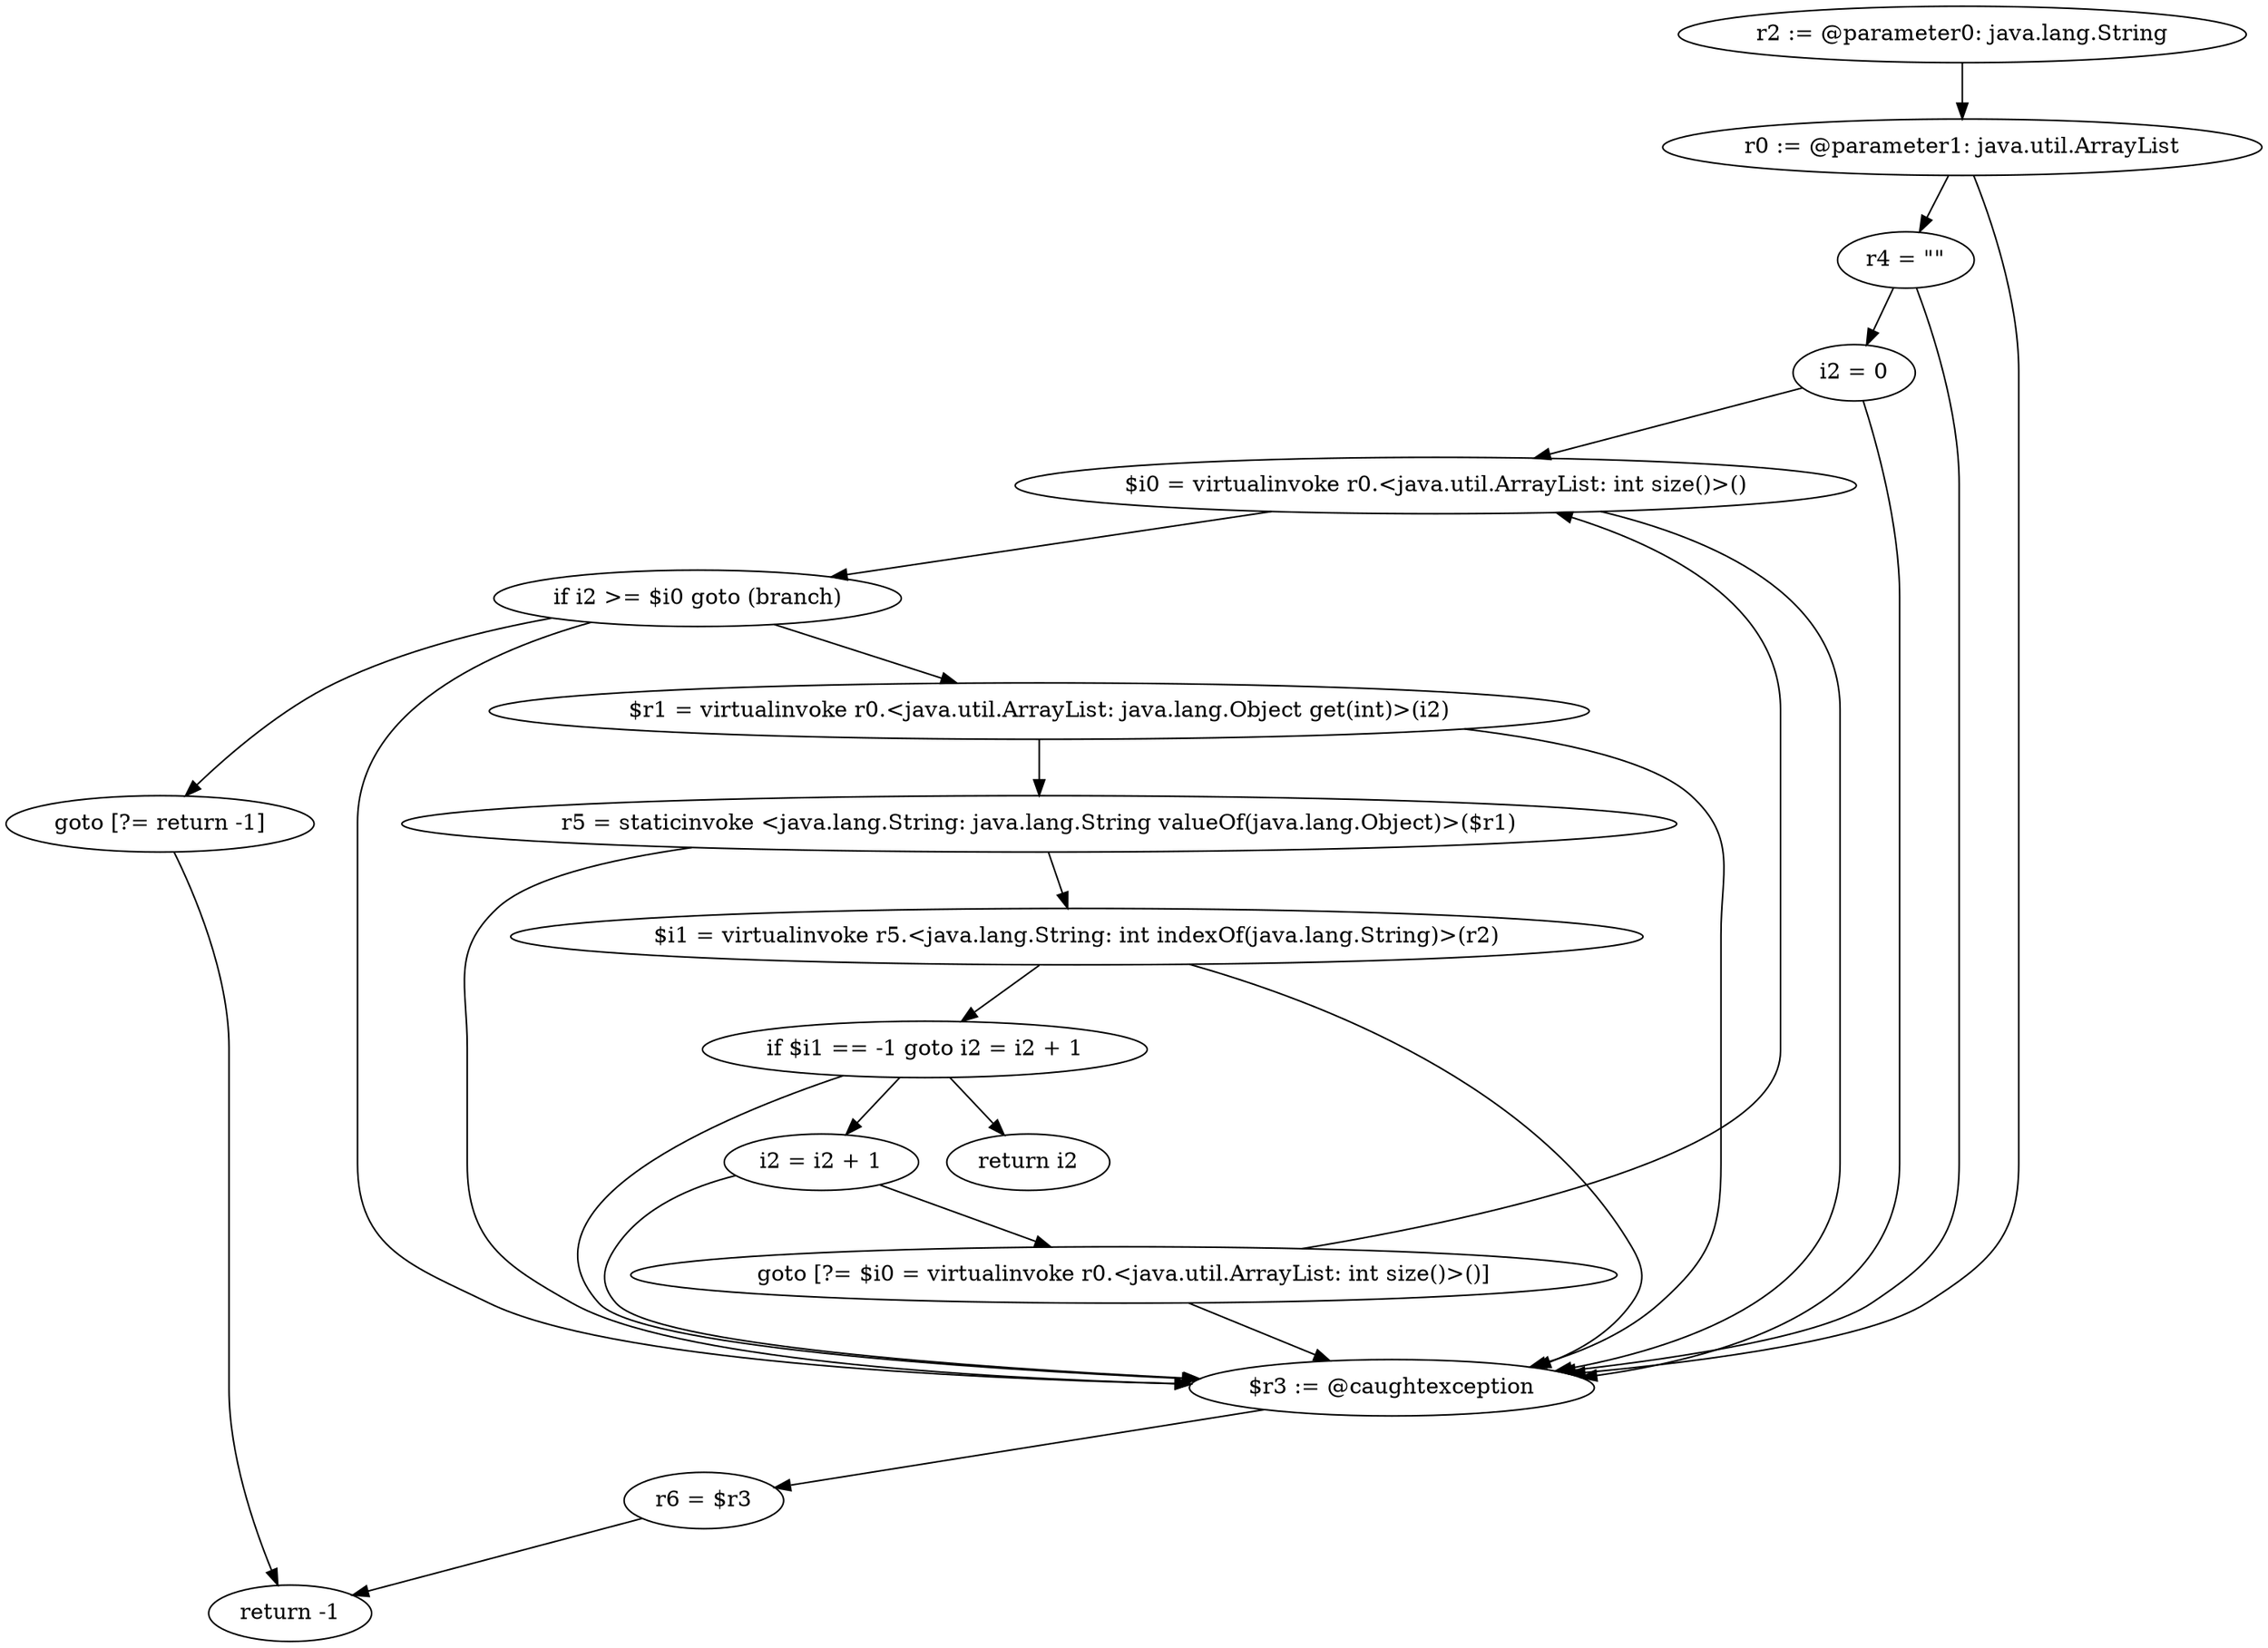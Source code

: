 digraph "unitGraph" {
    "r2 := @parameter0: java.lang.String"
    "r0 := @parameter1: java.util.ArrayList"
    "r4 = \"\""
    "i2 = 0"
    "$i0 = virtualinvoke r0.<java.util.ArrayList: int size()>()"
    "if i2 >= $i0 goto (branch)"
    "$r1 = virtualinvoke r0.<java.util.ArrayList: java.lang.Object get(int)>(i2)"
    "r5 = staticinvoke <java.lang.String: java.lang.String valueOf(java.lang.Object)>($r1)"
    "$i1 = virtualinvoke r5.<java.lang.String: int indexOf(java.lang.String)>(r2)"
    "if $i1 == -1 goto i2 = i2 + 1"
    "return i2"
    "i2 = i2 + 1"
    "goto [?= $i0 = virtualinvoke r0.<java.util.ArrayList: int size()>()]"
    "goto [?= return -1]"
    "$r3 := @caughtexception"
    "r6 = $r3"
    "return -1"
    "r2 := @parameter0: java.lang.String"->"r0 := @parameter1: java.util.ArrayList";
    "r0 := @parameter1: java.util.ArrayList"->"r4 = \"\"";
    "r0 := @parameter1: java.util.ArrayList"->"$r3 := @caughtexception";
    "r4 = \"\""->"i2 = 0";
    "r4 = \"\""->"$r3 := @caughtexception";
    "i2 = 0"->"$i0 = virtualinvoke r0.<java.util.ArrayList: int size()>()";
    "i2 = 0"->"$r3 := @caughtexception";
    "$i0 = virtualinvoke r0.<java.util.ArrayList: int size()>()"->"if i2 >= $i0 goto (branch)";
    "$i0 = virtualinvoke r0.<java.util.ArrayList: int size()>()"->"$r3 := @caughtexception";
    "if i2 >= $i0 goto (branch)"->"$r1 = virtualinvoke r0.<java.util.ArrayList: java.lang.Object get(int)>(i2)";
    "if i2 >= $i0 goto (branch)"->"goto [?= return -1]";
    "if i2 >= $i0 goto (branch)"->"$r3 := @caughtexception";
    "$r1 = virtualinvoke r0.<java.util.ArrayList: java.lang.Object get(int)>(i2)"->"r5 = staticinvoke <java.lang.String: java.lang.String valueOf(java.lang.Object)>($r1)";
    "$r1 = virtualinvoke r0.<java.util.ArrayList: java.lang.Object get(int)>(i2)"->"$r3 := @caughtexception";
    "r5 = staticinvoke <java.lang.String: java.lang.String valueOf(java.lang.Object)>($r1)"->"$i1 = virtualinvoke r5.<java.lang.String: int indexOf(java.lang.String)>(r2)";
    "r5 = staticinvoke <java.lang.String: java.lang.String valueOf(java.lang.Object)>($r1)"->"$r3 := @caughtexception";
    "$i1 = virtualinvoke r5.<java.lang.String: int indexOf(java.lang.String)>(r2)"->"if $i1 == -1 goto i2 = i2 + 1";
    "$i1 = virtualinvoke r5.<java.lang.String: int indexOf(java.lang.String)>(r2)"->"$r3 := @caughtexception";
    "if $i1 == -1 goto i2 = i2 + 1"->"return i2";
    "if $i1 == -1 goto i2 = i2 + 1"->"i2 = i2 + 1";
    "if $i1 == -1 goto i2 = i2 + 1"->"$r3 := @caughtexception";
    "i2 = i2 + 1"->"goto [?= $i0 = virtualinvoke r0.<java.util.ArrayList: int size()>()]";
    "i2 = i2 + 1"->"$r3 := @caughtexception";
    "goto [?= $i0 = virtualinvoke r0.<java.util.ArrayList: int size()>()]"->"$i0 = virtualinvoke r0.<java.util.ArrayList: int size()>()";
    "goto [?= $i0 = virtualinvoke r0.<java.util.ArrayList: int size()>()]"->"$r3 := @caughtexception";
    "goto [?= return -1]"->"return -1";
    "$r3 := @caughtexception"->"r6 = $r3";
    "r6 = $r3"->"return -1";
}
